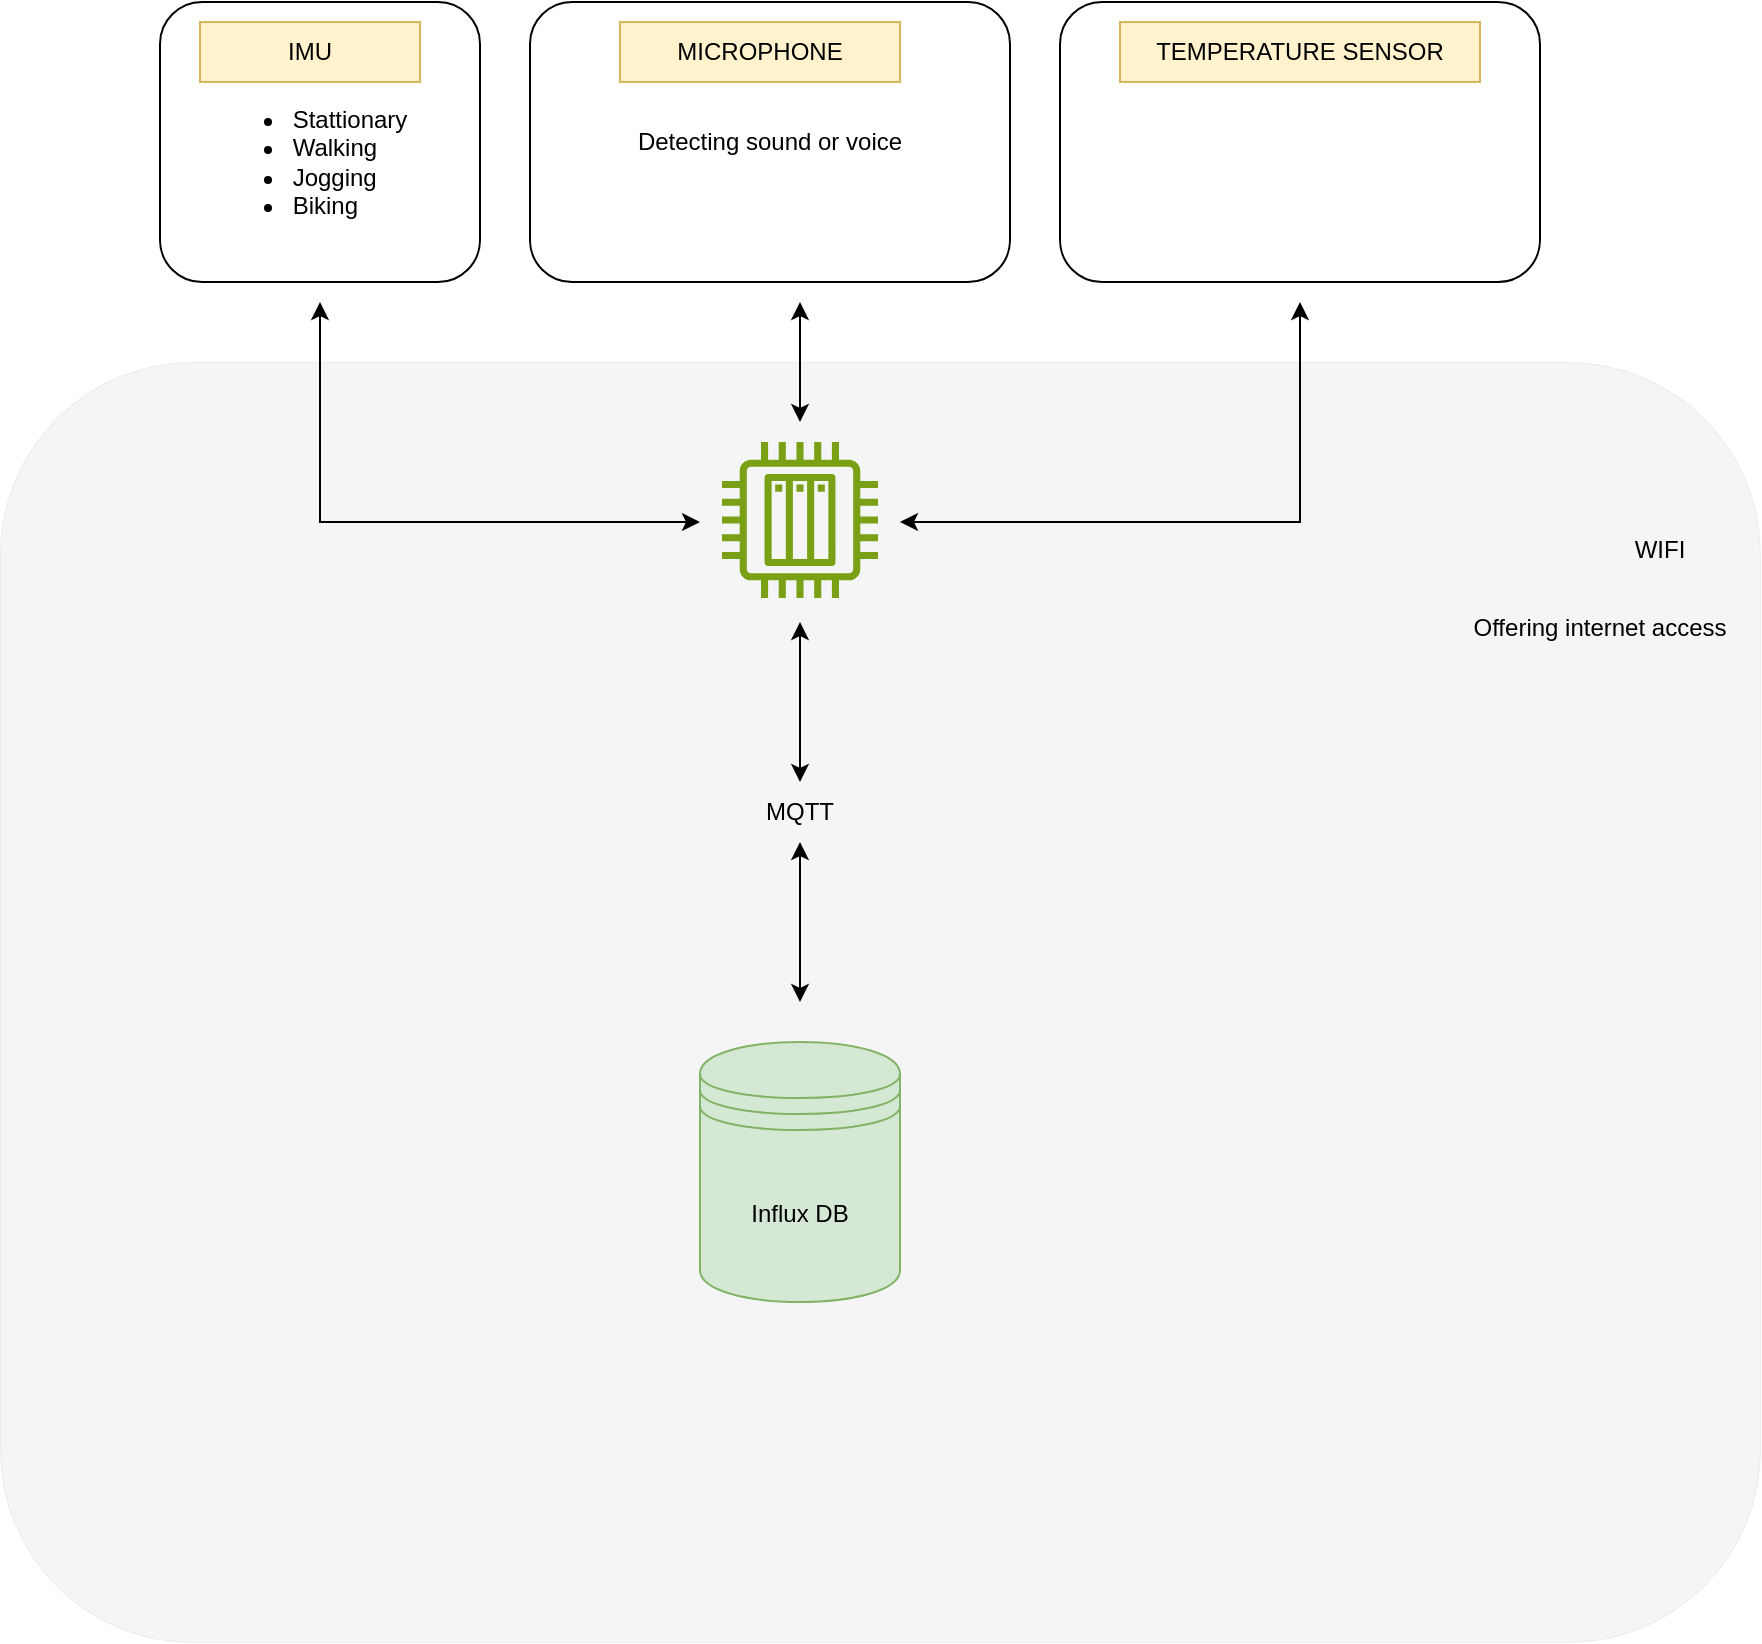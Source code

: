 <mxfile version="22.1.21" type="device">
  <diagram name="Page-1" id="G6_kHFTdqo6W1-mvhtnD">
    <mxGraphModel dx="794" dy="519" grid="1" gridSize="10" guides="1" tooltips="1" connect="1" arrows="1" fold="1" page="1" pageScale="1" pageWidth="1169" pageHeight="1654" math="0" shadow="0">
      <root>
        <mxCell id="0" />
        <mxCell id="1" parent="0" />
        <mxCell id="805k37WOqUcrQKm4Pakm-4" value="" style="rounded=1;whiteSpace=wrap;html=1;" parent="1" vertex="1">
          <mxGeometry x="120" y="70" width="160" height="140" as="geometry" />
        </mxCell>
        <mxCell id="805k37WOqUcrQKm4Pakm-7" value="" style="rounded=1;whiteSpace=wrap;html=1;" parent="1" vertex="1">
          <mxGeometry x="305" y="70" width="240" height="140" as="geometry" />
        </mxCell>
        <mxCell id="805k37WOqUcrQKm4Pakm-10" value="" style="rounded=1;whiteSpace=wrap;html=1;" parent="1" vertex="1">
          <mxGeometry x="570" y="70" width="240" height="140" as="geometry" />
        </mxCell>
        <mxCell id="805k37WOqUcrQKm4Pakm-13" value="" style="rounded=1;whiteSpace=wrap;html=1;strokeWidth=0;strokeColor=#666666;fillColor=#f5f5f5;fontColor=#333333;" parent="1" vertex="1">
          <mxGeometry x="40" y="250" width="880" height="640" as="geometry" />
        </mxCell>
        <mxCell id="805k37WOqUcrQKm4Pakm-18" value="Influx DB" style="shape=datastore;whiteSpace=wrap;html=1;fillColor=#d5e8d4;strokeColor=#82b366;" parent="1" vertex="1">
          <mxGeometry x="390" y="590" width="100" height="130" as="geometry" />
        </mxCell>
        <mxCell id="805k37WOqUcrQKm4Pakm-19" value="MICROPHONE" style="text;html=1;strokeColor=#d6b656;fillColor=#fff2cc;align=center;verticalAlign=middle;whiteSpace=wrap;rounded=0;" parent="1" vertex="1">
          <mxGeometry x="350" y="80" width="140" height="30" as="geometry" />
        </mxCell>
        <mxCell id="805k37WOqUcrQKm4Pakm-20" value="Detecting sound or voice" style="text;html=1;strokeColor=none;fillColor=none;align=center;verticalAlign=middle;whiteSpace=wrap;rounded=0;" parent="1" vertex="1">
          <mxGeometry x="350" y="125" width="150" height="30" as="geometry" />
        </mxCell>
        <mxCell id="805k37WOqUcrQKm4Pakm-21" value="&lt;ul style=&quot;border-color: var(--border-color); text-align: left;&quot;&gt;&lt;li style=&quot;border-color: var(--border-color);&quot;&gt;Stattionary&lt;/li&gt;&lt;li style=&quot;border-color: var(--border-color);&quot;&gt;&lt;span style=&quot;border-color: var(--border-color); background-color: initial;&quot;&gt;Walking&lt;/span&gt;&lt;/li&gt;&lt;li style=&quot;border-color: var(--border-color);&quot;&gt;&lt;span style=&quot;border-color: var(--border-color); background-color: initial;&quot;&gt;Jogging&lt;/span&gt;&lt;/li&gt;&lt;li style=&quot;border-color: var(--border-color);&quot;&gt;&lt;span style=&quot;border-color: var(--border-color); background-color: initial;&quot;&gt;Biking&lt;/span&gt;&lt;/li&gt;&lt;/ul&gt;" style="text;html=1;strokeColor=none;fillColor=none;align=center;verticalAlign=middle;whiteSpace=wrap;rounded=0;" parent="1" vertex="1">
          <mxGeometry x="140" y="120" width="110" height="60" as="geometry" />
        </mxCell>
        <mxCell id="805k37WOqUcrQKm4Pakm-22" value="IMU" style="text;html=1;strokeColor=#d6b656;fillColor=#fff2cc;align=center;verticalAlign=middle;whiteSpace=wrap;rounded=0;" parent="1" vertex="1">
          <mxGeometry x="140" y="80" width="110" height="30" as="geometry" />
        </mxCell>
        <mxCell id="805k37WOqUcrQKm4Pakm-23" value="TEMPERATURE SENSOR" style="text;html=1;strokeColor=#d6b656;fillColor=#fff2cc;align=center;verticalAlign=middle;whiteSpace=wrap;rounded=0;" parent="1" vertex="1">
          <mxGeometry x="600" y="80" width="180" height="30" as="geometry" />
        </mxCell>
        <mxCell id="805k37WOqUcrQKm4Pakm-25" value="Offering internet access" style="text;html=1;strokeColor=none;fillColor=none;align=center;verticalAlign=middle;whiteSpace=wrap;rounded=0;" parent="1" vertex="1">
          <mxGeometry x="770" y="368" width="140" height="30" as="geometry" />
        </mxCell>
        <mxCell id="805k37WOqUcrQKm4Pakm-27" value="" style="sketch=0;outlineConnect=0;fontColor=#232F3E;gradientColor=none;fillColor=#7AA116;strokeColor=none;dashed=0;verticalLabelPosition=bottom;verticalAlign=top;align=center;html=1;fontSize=12;fontStyle=0;aspect=fixed;pointerEvents=1;shape=mxgraph.aws4.iot_thing_plc;" parent="1" vertex="1">
          <mxGeometry x="401" y="290" width="78" height="78" as="geometry" />
        </mxCell>
        <mxCell id="805k37WOqUcrQKm4Pakm-30" value="" style="endArrow=classic;startArrow=classic;html=1;rounded=0;" parent="1" edge="1">
          <mxGeometry width="50" height="50" relative="1" as="geometry">
            <mxPoint x="390" y="330" as="sourcePoint" />
            <mxPoint x="200" y="220" as="targetPoint" />
            <Array as="points">
              <mxPoint x="200" y="330" />
            </Array>
          </mxGeometry>
        </mxCell>
        <mxCell id="805k37WOqUcrQKm4Pakm-31" value="" style="endArrow=classic;startArrow=classic;html=1;rounded=0;" parent="1" edge="1">
          <mxGeometry width="50" height="50" relative="1" as="geometry">
            <mxPoint x="490" y="330" as="sourcePoint" />
            <mxPoint x="690" y="220" as="targetPoint" />
            <Array as="points">
              <mxPoint x="690" y="330" />
            </Array>
          </mxGeometry>
        </mxCell>
        <mxCell id="805k37WOqUcrQKm4Pakm-32" value="" style="endArrow=classic;startArrow=classic;html=1;rounded=0;" parent="1" edge="1">
          <mxGeometry width="50" height="50" relative="1" as="geometry">
            <mxPoint x="440" y="280" as="sourcePoint" />
            <mxPoint x="440" y="220" as="targetPoint" />
          </mxGeometry>
        </mxCell>
        <mxCell id="805k37WOqUcrQKm4Pakm-34" value="WIFI" style="text;html=1;strokeColor=none;fillColor=none;align=center;verticalAlign=middle;whiteSpace=wrap;rounded=0;" parent="1" vertex="1">
          <mxGeometry x="840" y="329" width="60" height="30" as="geometry" />
        </mxCell>
        <mxCell id="805k37WOqUcrQKm4Pakm-35" value="" style="endArrow=classic;startArrow=classic;html=1;rounded=0;" parent="1" source="805k37WOqUcrQKm4Pakm-36" edge="1">
          <mxGeometry width="50" height="50" relative="1" as="geometry">
            <mxPoint x="440" y="570" as="sourcePoint" />
            <mxPoint x="440" y="380" as="targetPoint" />
          </mxGeometry>
        </mxCell>
        <mxCell id="805k37WOqUcrQKm4Pakm-37" value="" style="endArrow=classic;startArrow=classic;html=1;rounded=0;" parent="1" target="805k37WOqUcrQKm4Pakm-36" edge="1">
          <mxGeometry width="50" height="50" relative="1" as="geometry">
            <mxPoint x="440" y="570" as="sourcePoint" />
            <mxPoint x="440" y="380" as="targetPoint" />
          </mxGeometry>
        </mxCell>
        <mxCell id="805k37WOqUcrQKm4Pakm-36" value="MQTT" style="text;html=1;strokeColor=none;fillColor=none;align=center;verticalAlign=middle;whiteSpace=wrap;rounded=0;" parent="1" vertex="1">
          <mxGeometry x="410" y="460" width="60" height="30" as="geometry" />
        </mxCell>
      </root>
    </mxGraphModel>
  </diagram>
</mxfile>
